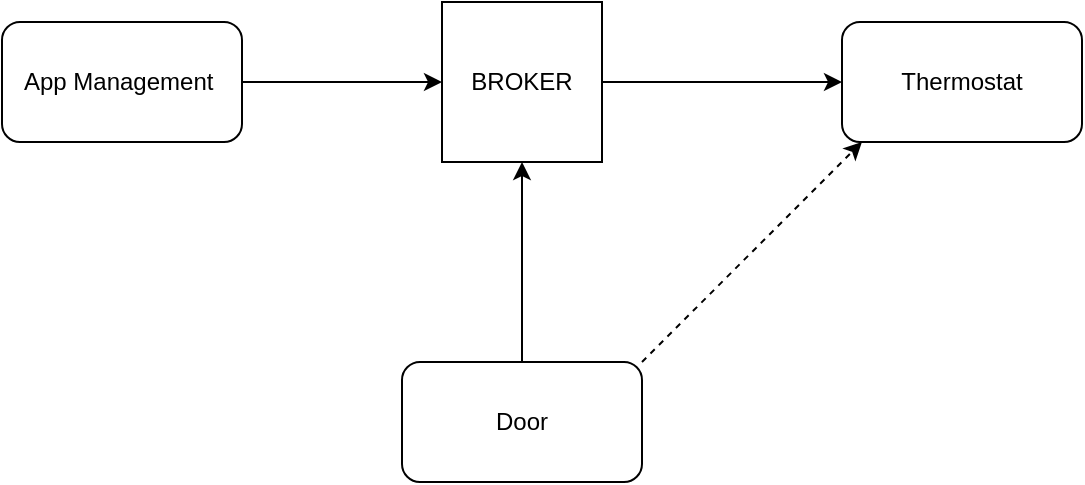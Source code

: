 <mxfile version="12.7.4" type="google"><diagram id="FOindIIarypKkg5H7HGe" name="Page-1"><mxGraphModel dx="1182" dy="764" grid="1" gridSize="10" guides="1" tooltips="1" connect="1" arrows="1" fold="1" page="1" pageScale="1" pageWidth="850" pageHeight="1100" math="0" shadow="0"><root><mxCell id="0"/><mxCell id="1" parent="0"/><mxCell id="qTGlOT9rShBaopAwIiWk-1" value="BROKER" style="whiteSpace=wrap;html=1;aspect=fixed;" vertex="1" parent="1"><mxGeometry x="380" y="390" width="80" height="80" as="geometry"/></mxCell><mxCell id="qTGlOT9rShBaopAwIiWk-4" value="" style="edgeStyle=orthogonalEdgeStyle;rounded=0;orthogonalLoop=1;jettySize=auto;html=1;entryX=0;entryY=0.5;entryDx=0;entryDy=0;" edge="1" parent="1" source="qTGlOT9rShBaopAwIiWk-2" target="qTGlOT9rShBaopAwIiWk-1"><mxGeometry relative="1" as="geometry"><mxPoint x="390" y="490" as="targetPoint"/></mxGeometry></mxCell><mxCell id="qTGlOT9rShBaopAwIiWk-2" value="App Management&amp;nbsp;" style="rounded=1;whiteSpace=wrap;html=1;" vertex="1" parent="1"><mxGeometry x="160" y="400" width="120" height="60" as="geometry"/></mxCell><mxCell id="qTGlOT9rShBaopAwIiWk-8" value="" style="edgeStyle=orthogonalEdgeStyle;rounded=0;orthogonalLoop=1;jettySize=auto;html=1;exitX=1;exitY=0.5;exitDx=0;exitDy=0;" edge="1" parent="1" source="qTGlOT9rShBaopAwIiWk-1" target="qTGlOT9rShBaopAwIiWk-6"><mxGeometry relative="1" as="geometry"><mxPoint x="520" y="350" as="sourcePoint"/></mxGeometry></mxCell><mxCell id="qTGlOT9rShBaopAwIiWk-6" value="Thermostat" style="rounded=1;whiteSpace=wrap;html=1;" vertex="1" parent="1"><mxGeometry x="580" y="400" width="120" height="60" as="geometry"/></mxCell><mxCell id="qTGlOT9rShBaopAwIiWk-9" value="Door" style="rounded=1;whiteSpace=wrap;html=1;" vertex="1" parent="1"><mxGeometry x="360" y="570" width="120" height="60" as="geometry"/></mxCell><mxCell id="qTGlOT9rShBaopAwIiWk-10" value="" style="endArrow=classic;startArrow=none;html=1;exitX=0.5;exitY=0;exitDx=0;exitDy=0;entryX=0.5;entryY=1;entryDx=0;entryDy=0;startFill=0;" edge="1" parent="1" source="qTGlOT9rShBaopAwIiWk-9" target="qTGlOT9rShBaopAwIiWk-1"><mxGeometry width="50" height="50" relative="1" as="geometry"><mxPoint x="500" y="560" as="sourcePoint"/><mxPoint x="450" y="610" as="targetPoint"/></mxGeometry></mxCell><mxCell id="qTGlOT9rShBaopAwIiWk-13" value="" style="endArrow=classic;html=1;entryX=0.083;entryY=1;entryDx=0;entryDy=0;entryPerimeter=0;dashed=1;" edge="1" parent="1" target="qTGlOT9rShBaopAwIiWk-6"><mxGeometry width="50" height="50" relative="1" as="geometry"><mxPoint x="480" y="570" as="sourcePoint"/><mxPoint x="530" y="520" as="targetPoint"/></mxGeometry></mxCell></root></mxGraphModel></diagram></mxfile>
